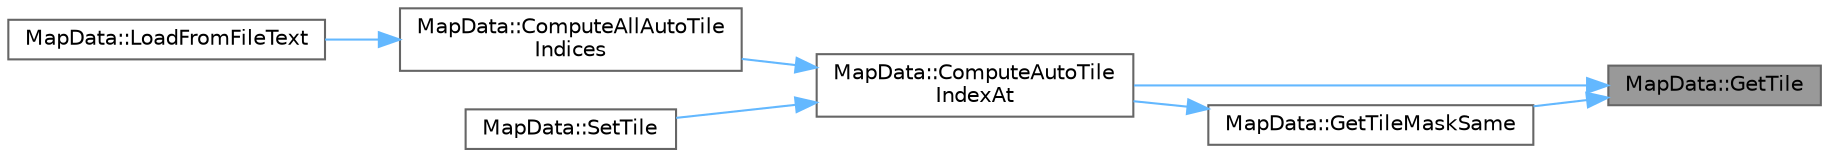 digraph "MapData::GetTile"
{
 // LATEX_PDF_SIZE
  bgcolor="transparent";
  edge [fontname=Helvetica,fontsize=10,labelfontname=Helvetica,labelfontsize=10];
  node [fontname=Helvetica,fontsize=10,shape=box,height=0.2,width=0.4];
  rankdir="RL";
  Node1 [id="Node000001",label="MapData::GetTile",height=0.2,width=0.4,color="gray40", fillcolor="grey60", style="filled", fontcolor="black",tooltip=" "];
  Node1 -> Node2 [id="edge1_Node000001_Node000002",dir="back",color="steelblue1",style="solid",tooltip=" "];
  Node2 [id="Node000002",label="MapData::ComputeAutoTile\lIndexAt",height=0.2,width=0.4,color="grey40", fillcolor="white", style="filled",URL="$class_map_data.html#ae66d849f602e3de1422903440d918e4f",tooltip=" "];
  Node2 -> Node3 [id="edge2_Node000002_Node000003",dir="back",color="steelblue1",style="solid",tooltip=" "];
  Node3 [id="Node000003",label="MapData::ComputeAllAutoTile\lIndices",height=0.2,width=0.4,color="grey40", fillcolor="white", style="filled",URL="$class_map_data.html#a58df51709c924a3d3d3320957b882b70",tooltip=" "];
  Node3 -> Node4 [id="edge3_Node000003_Node000004",dir="back",color="steelblue1",style="solid",tooltip=" "];
  Node4 [id="Node000004",label="MapData::LoadFromFileText",height=0.2,width=0.4,color="grey40", fillcolor="white", style="filled",URL="$class_map_data.html#a5233d11094337152ea34a157f1ec6971",tooltip=" "];
  Node2 -> Node5 [id="edge4_Node000002_Node000005",dir="back",color="steelblue1",style="solid",tooltip=" "];
  Node5 [id="Node000005",label="MapData::SetTile",height=0.2,width=0.4,color="grey40", fillcolor="white", style="filled",URL="$class_map_data.html#a86b4e374310415364ce1d39c6d110abe",tooltip=" "];
  Node1 -> Node6 [id="edge5_Node000001_Node000006",dir="back",color="steelblue1",style="solid",tooltip=" "];
  Node6 [id="Node000006",label="MapData::GetTileMaskSame",height=0.2,width=0.4,color="grey40", fillcolor="white", style="filled",URL="$class_map_data.html#a6542a128579082549b2de4f2acceb8d3",tooltip=" "];
  Node6 -> Node2 [id="edge6_Node000006_Node000002",dir="back",color="steelblue1",style="solid",tooltip=" "];
}

